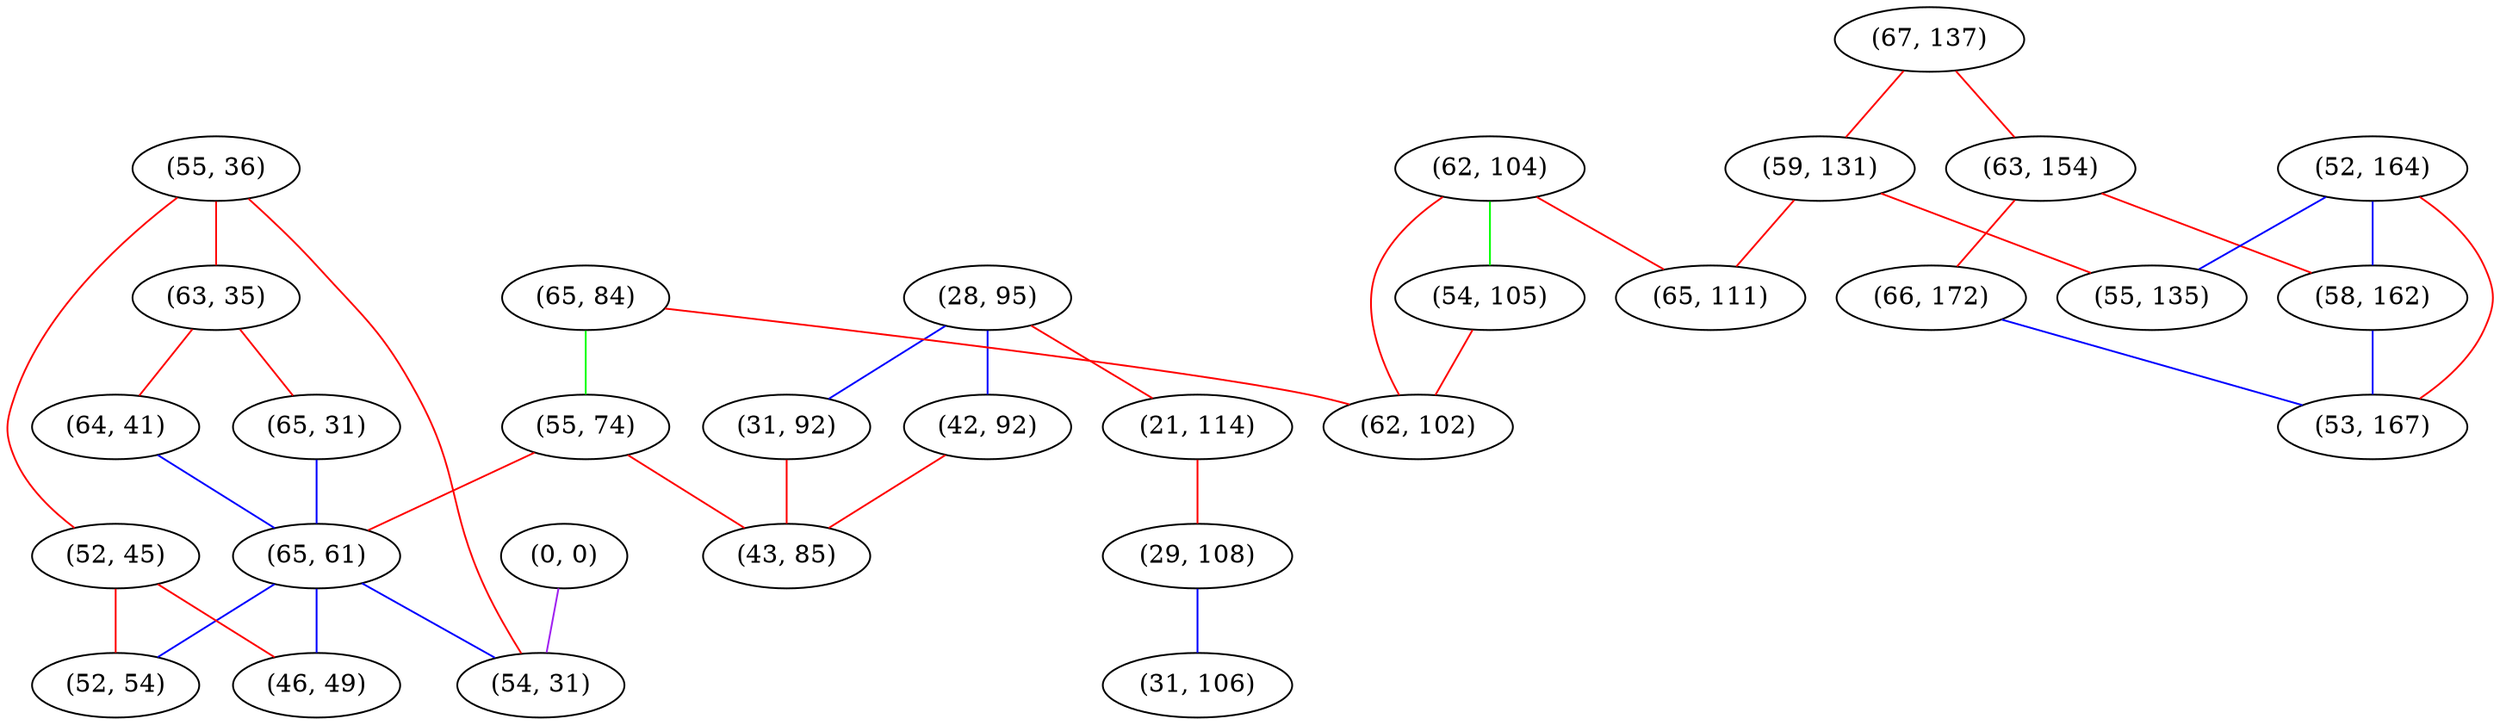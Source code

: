 graph "" {
"(55, 36)";
"(28, 95)";
"(62, 104)";
"(67, 137)";
"(63, 35)";
"(64, 41)";
"(42, 92)";
"(59, 131)";
"(65, 84)";
"(65, 31)";
"(31, 92)";
"(55, 74)";
"(63, 154)";
"(66, 172)";
"(43, 85)";
"(65, 61)";
"(52, 164)";
"(21, 114)";
"(55, 135)";
"(52, 45)";
"(46, 49)";
"(0, 0)";
"(52, 54)";
"(58, 162)";
"(54, 105)";
"(62, 102)";
"(54, 31)";
"(29, 108)";
"(65, 111)";
"(53, 167)";
"(31, 106)";
"(55, 36)" -- "(52, 45)"  [color=red, key=0, weight=1];
"(55, 36)" -- "(63, 35)"  [color=red, key=0, weight=1];
"(55, 36)" -- "(54, 31)"  [color=red, key=0, weight=1];
"(28, 95)" -- "(31, 92)"  [color=blue, key=0, weight=3];
"(28, 95)" -- "(21, 114)"  [color=red, key=0, weight=1];
"(28, 95)" -- "(42, 92)"  [color=blue, key=0, weight=3];
"(62, 104)" -- "(54, 105)"  [color=green, key=0, weight=2];
"(62, 104)" -- "(65, 111)"  [color=red, key=0, weight=1];
"(62, 104)" -- "(62, 102)"  [color=red, key=0, weight=1];
"(67, 137)" -- "(59, 131)"  [color=red, key=0, weight=1];
"(67, 137)" -- "(63, 154)"  [color=red, key=0, weight=1];
"(63, 35)" -- "(64, 41)"  [color=red, key=0, weight=1];
"(63, 35)" -- "(65, 31)"  [color=red, key=0, weight=1];
"(64, 41)" -- "(65, 61)"  [color=blue, key=0, weight=3];
"(42, 92)" -- "(43, 85)"  [color=red, key=0, weight=1];
"(59, 131)" -- "(55, 135)"  [color=red, key=0, weight=1];
"(59, 131)" -- "(65, 111)"  [color=red, key=0, weight=1];
"(65, 84)" -- "(55, 74)"  [color=green, key=0, weight=2];
"(65, 84)" -- "(62, 102)"  [color=red, key=0, weight=1];
"(65, 31)" -- "(65, 61)"  [color=blue, key=0, weight=3];
"(31, 92)" -- "(43, 85)"  [color=red, key=0, weight=1];
"(55, 74)" -- "(65, 61)"  [color=red, key=0, weight=1];
"(55, 74)" -- "(43, 85)"  [color=red, key=0, weight=1];
"(63, 154)" -- "(66, 172)"  [color=red, key=0, weight=1];
"(63, 154)" -- "(58, 162)"  [color=red, key=0, weight=1];
"(66, 172)" -- "(53, 167)"  [color=blue, key=0, weight=3];
"(65, 61)" -- "(46, 49)"  [color=blue, key=0, weight=3];
"(65, 61)" -- "(52, 54)"  [color=blue, key=0, weight=3];
"(65, 61)" -- "(54, 31)"  [color=blue, key=0, weight=3];
"(52, 164)" -- "(53, 167)"  [color=red, key=0, weight=1];
"(52, 164)" -- "(55, 135)"  [color=blue, key=0, weight=3];
"(52, 164)" -- "(58, 162)"  [color=blue, key=0, weight=3];
"(21, 114)" -- "(29, 108)"  [color=red, key=0, weight=1];
"(52, 45)" -- "(46, 49)"  [color=red, key=0, weight=1];
"(52, 45)" -- "(52, 54)"  [color=red, key=0, weight=1];
"(0, 0)" -- "(54, 31)"  [color=purple, key=0, weight=4];
"(58, 162)" -- "(53, 167)"  [color=blue, key=0, weight=3];
"(54, 105)" -- "(62, 102)"  [color=red, key=0, weight=1];
"(29, 108)" -- "(31, 106)"  [color=blue, key=0, weight=3];
}
